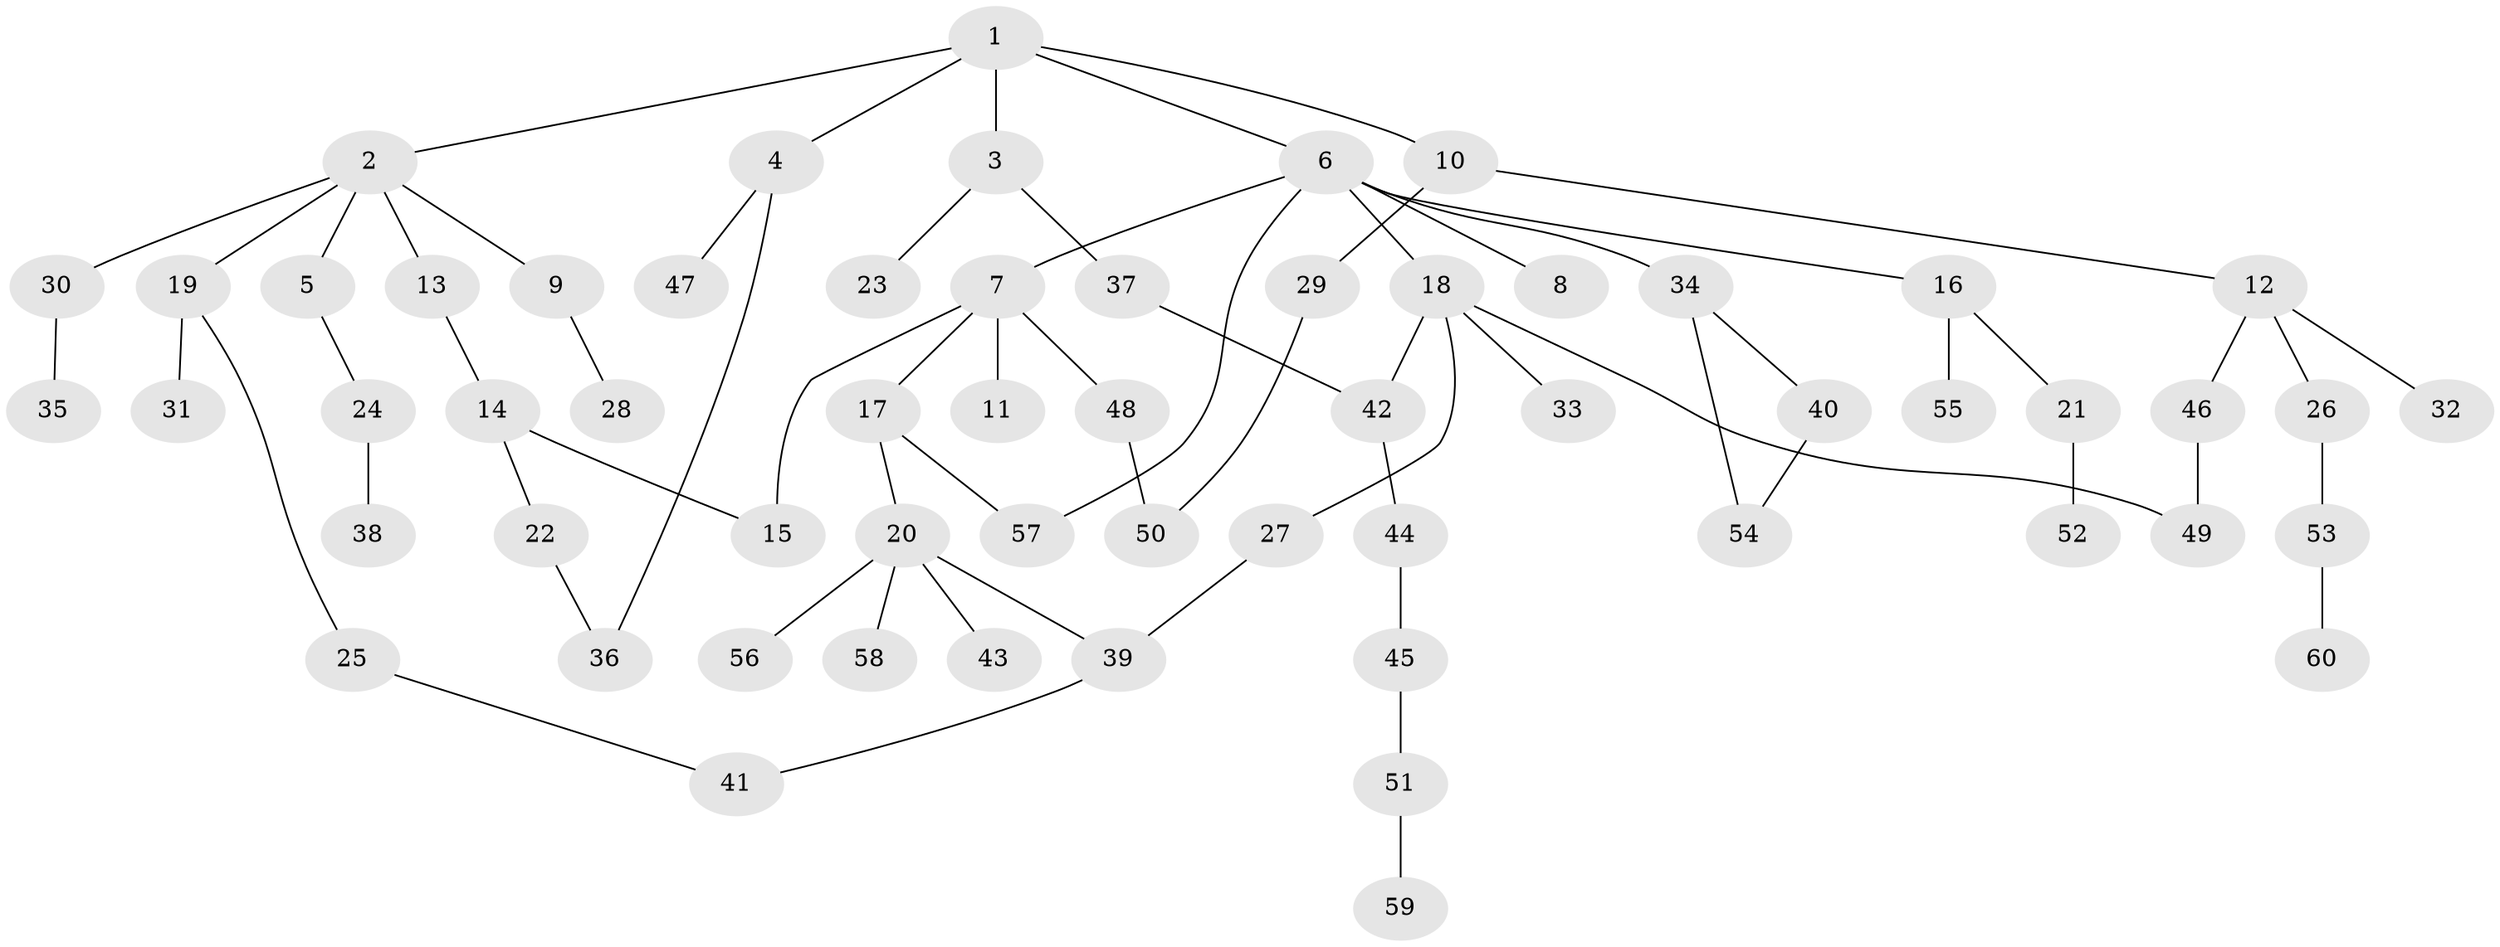 // coarse degree distribution, {5: 0.023255813953488372, 6: 0.046511627906976744, 2: 0.46511627906976744, 3: 0.18604651162790697, 4: 0.06976744186046512, 1: 0.20930232558139536}
// Generated by graph-tools (version 1.1) at 2025/49/03/04/25 22:49:06]
// undirected, 60 vertices, 68 edges
graph export_dot {
  node [color=gray90,style=filled];
  1;
  2;
  3;
  4;
  5;
  6;
  7;
  8;
  9;
  10;
  11;
  12;
  13;
  14;
  15;
  16;
  17;
  18;
  19;
  20;
  21;
  22;
  23;
  24;
  25;
  26;
  27;
  28;
  29;
  30;
  31;
  32;
  33;
  34;
  35;
  36;
  37;
  38;
  39;
  40;
  41;
  42;
  43;
  44;
  45;
  46;
  47;
  48;
  49;
  50;
  51;
  52;
  53;
  54;
  55;
  56;
  57;
  58;
  59;
  60;
  1 -- 2;
  1 -- 3;
  1 -- 4;
  1 -- 6;
  1 -- 10;
  2 -- 5;
  2 -- 9;
  2 -- 13;
  2 -- 19;
  2 -- 30;
  3 -- 23;
  3 -- 37;
  4 -- 36;
  4 -- 47;
  5 -- 24;
  6 -- 7;
  6 -- 8;
  6 -- 16;
  6 -- 18;
  6 -- 34;
  6 -- 57;
  7 -- 11;
  7 -- 15;
  7 -- 17;
  7 -- 48;
  9 -- 28;
  10 -- 12;
  10 -- 29;
  12 -- 26;
  12 -- 32;
  12 -- 46;
  13 -- 14;
  14 -- 22;
  14 -- 15;
  16 -- 21;
  16 -- 55;
  17 -- 20;
  17 -- 57;
  18 -- 27;
  18 -- 33;
  18 -- 49;
  18 -- 42;
  19 -- 25;
  19 -- 31;
  20 -- 43;
  20 -- 56;
  20 -- 58;
  20 -- 39;
  21 -- 52;
  22 -- 36;
  24 -- 38;
  25 -- 41;
  26 -- 53;
  27 -- 39;
  29 -- 50;
  30 -- 35;
  34 -- 40;
  34 -- 54;
  37 -- 42;
  39 -- 41;
  40 -- 54;
  42 -- 44;
  44 -- 45;
  45 -- 51;
  46 -- 49;
  48 -- 50;
  51 -- 59;
  53 -- 60;
}
